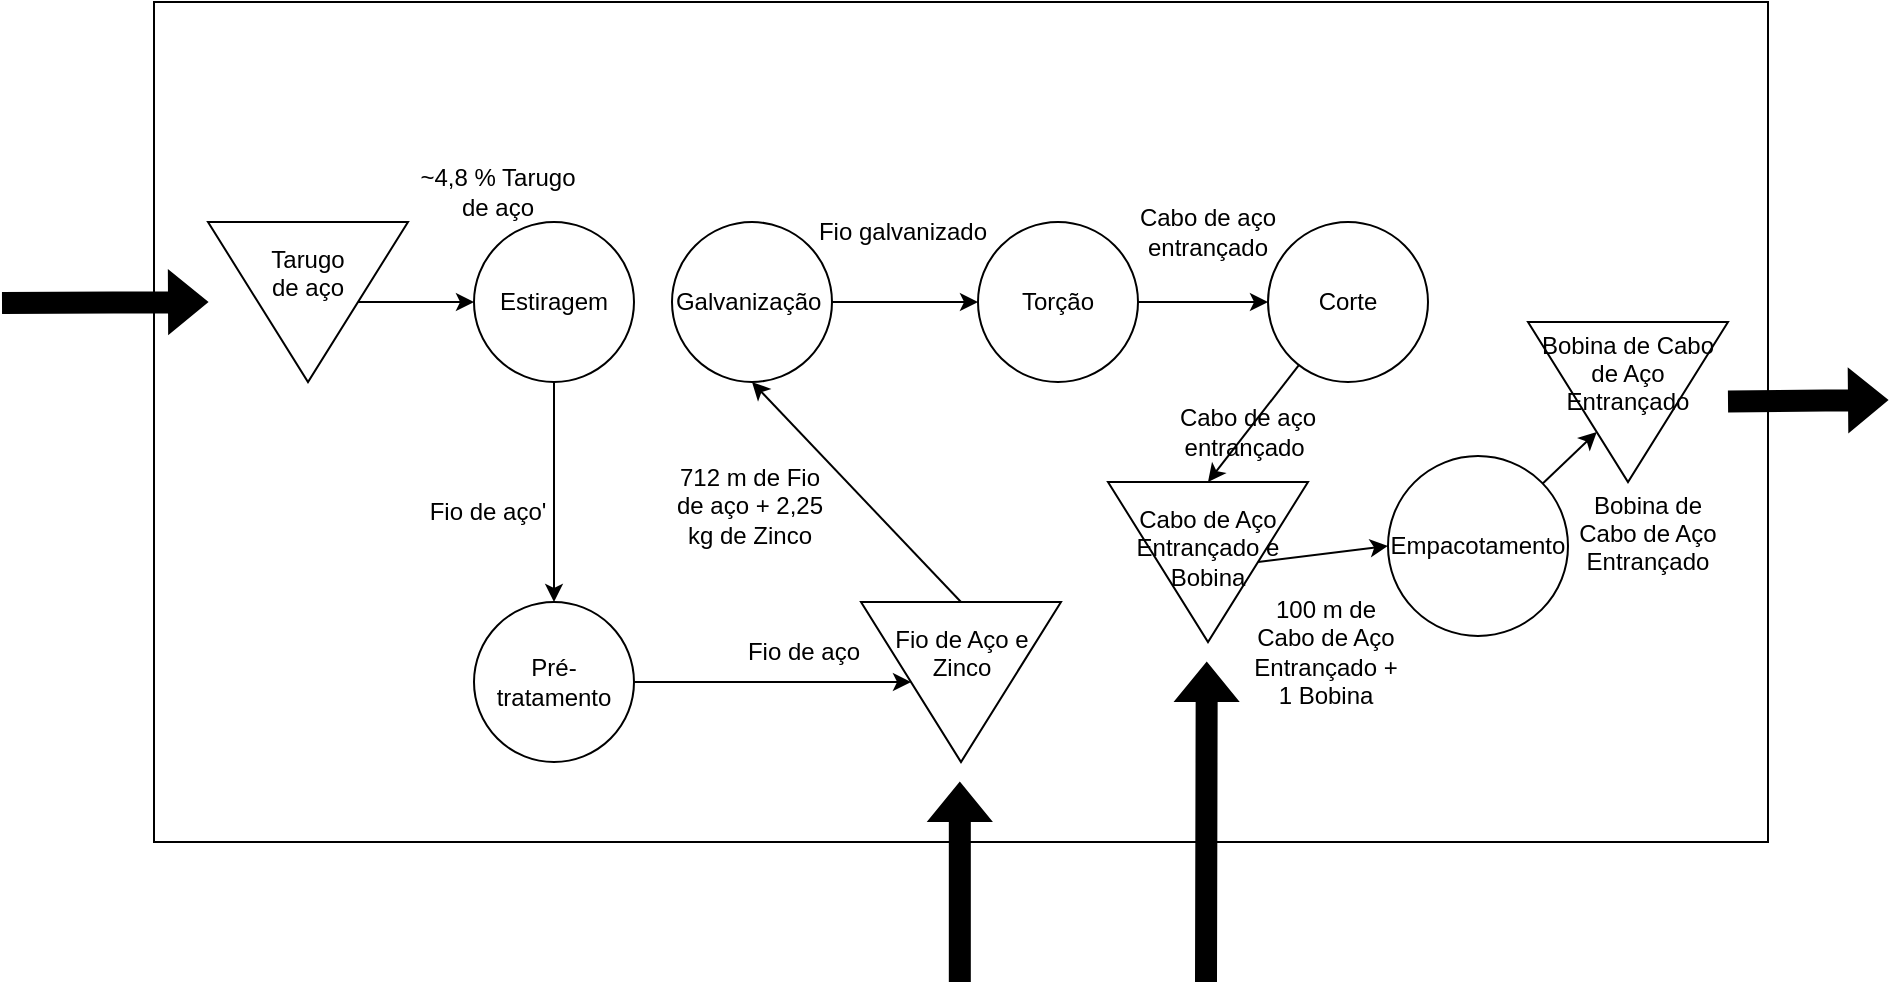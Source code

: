 <mxfile version="27.0.5">
  <diagram name="Diagrama de Processo" id="3Y9EexFNmlPLbYBBcwJi">
    <mxGraphModel dx="1869" dy="626" grid="1" gridSize="10" guides="1" tooltips="1" connect="1" arrows="1" fold="1" page="1" pageScale="1" pageWidth="827" pageHeight="1169" math="0" shadow="0" adaptiveColors="none">
      <root>
        <mxCell id="0" />
        <mxCell id="1" parent="0" />
        <mxCell id="b4nz6HMAPyp6HG6tF1V4-1" value="" style="rounded=0;whiteSpace=wrap;html=1;" parent="1" vertex="1">
          <mxGeometry x="63" y="50" width="807" height="420" as="geometry" />
        </mxCell>
        <mxCell id="b4nz6HMAPyp6HG6tF1V4-2" value="Tarugo&lt;div&gt;de aço&lt;div&gt;&lt;br&gt;&lt;/div&gt;&lt;div&gt;&lt;br&gt;&lt;/div&gt;&lt;/div&gt;" style="triangle;whiteSpace=wrap;html=1;direction=south;align=center;" parent="1" vertex="1">
          <mxGeometry x="90" y="160" width="100" height="80" as="geometry" />
        </mxCell>
        <mxCell id="b4nz6HMAPyp6HG6tF1V4-4" value="&lt;span style=&quot;text-align: left;&quot;&gt;Estiragem&lt;/span&gt;" style="ellipse;whiteSpace=wrap;html=1;aspect=fixed;" parent="1" vertex="1">
          <mxGeometry x="223" y="160" width="80" height="80" as="geometry" />
        </mxCell>
        <mxCell id="b4nz6HMAPyp6HG6tF1V4-5" value="&lt;span style=&quot;text-align: left;&quot;&gt;Torção&lt;/span&gt;" style="ellipse;whiteSpace=wrap;html=1;aspect=fixed;" parent="1" vertex="1">
          <mxGeometry x="475" y="160" width="80" height="80" as="geometry" />
        </mxCell>
        <mxCell id="b4nz6HMAPyp6HG6tF1V4-6" value="&lt;span style=&quot;text-align: left;&quot;&gt;Galvanização&amp;nbsp;&lt;/span&gt;" style="ellipse;whiteSpace=wrap;html=1;aspect=fixed;" parent="1" vertex="1">
          <mxGeometry x="322" y="160" width="80" height="80" as="geometry" />
        </mxCell>
        <mxCell id="b4nz6HMAPyp6HG6tF1V4-7" value="&lt;span style=&quot;text-align: left;&quot;&gt;Pré-tratamento&lt;/span&gt;" style="ellipse;whiteSpace=wrap;html=1;aspect=fixed;" parent="1" vertex="1">
          <mxGeometry x="223" y="350" width="80" height="80" as="geometry" />
        </mxCell>
        <mxCell id="b4nz6HMAPyp6HG6tF1V4-8" value="&lt;span style=&quot;text-align: left;&quot;&gt;Corte&lt;/span&gt;" style="ellipse;whiteSpace=wrap;html=1;aspect=fixed;" parent="1" vertex="1">
          <mxGeometry x="620" y="160" width="80" height="80" as="geometry" />
        </mxCell>
        <mxCell id="b4nz6HMAPyp6HG6tF1V4-9" value="&lt;span style=&quot;text-align: left;&quot;&gt;Empacotamento&lt;/span&gt;" style="ellipse;whiteSpace=wrap;html=1;aspect=fixed;" parent="1" vertex="1">
          <mxGeometry x="680" y="277" width="90" height="90" as="geometry" />
        </mxCell>
        <mxCell id="b4nz6HMAPyp6HG6tF1V4-12" value="&lt;div&gt;Bobina de Cabo de Aço Entrançado&lt;br&gt;&lt;div&gt;&lt;br&gt;&lt;/div&gt;&lt;div&gt;&lt;br&gt;&lt;/div&gt;&lt;/div&gt;" style="triangle;whiteSpace=wrap;html=1;direction=south;" parent="1" vertex="1">
          <mxGeometry x="750" y="210" width="100" height="80" as="geometry" />
        </mxCell>
        <mxCell id="b4nz6HMAPyp6HG6tF1V4-13" value="" style="shape=flexArrow;endArrow=classic;html=1;rounded=0;fillColor=#000000;" parent="1" edge="1">
          <mxGeometry width="50" height="50" relative="1" as="geometry">
            <mxPoint x="-13" y="200.46" as="sourcePoint" />
            <mxPoint x="90" y="200" as="targetPoint" />
          </mxGeometry>
        </mxCell>
        <mxCell id="b4nz6HMAPyp6HG6tF1V4-14" value="" style="shape=flexArrow;endArrow=classic;html=1;rounded=0;fillColor=#000000;" parent="1" edge="1">
          <mxGeometry width="50" height="50" relative="1" as="geometry">
            <mxPoint x="850" y="249.75" as="sourcePoint" />
            <mxPoint x="930" y="249" as="targetPoint" />
          </mxGeometry>
        </mxCell>
        <mxCell id="b4nz6HMAPyp6HG6tF1V4-15" value="Fio de Aço e Zinco&lt;div&gt;&lt;br&gt;&lt;/div&gt;&lt;div&gt;&lt;br&gt;&lt;/div&gt;" style="triangle;whiteSpace=wrap;html=1;direction=south;" parent="1" vertex="1">
          <mxGeometry x="416.5" y="350" width="100" height="80" as="geometry" />
        </mxCell>
        <mxCell id="b4nz6HMAPyp6HG6tF1V4-16" value="" style="shape=flexArrow;endArrow=classic;html=1;rounded=0;fillColor=#000000;" parent="1" edge="1">
          <mxGeometry width="50" height="50" relative="1" as="geometry">
            <mxPoint x="465.91" y="540" as="sourcePoint" />
            <mxPoint x="465.91" y="440.0" as="targetPoint" />
          </mxGeometry>
        </mxCell>
        <mxCell id="b4nz6HMAPyp6HG6tF1V4-17" value="" style="endArrow=classic;html=1;rounded=0;entryX=0;entryY=0.5;entryDx=0;entryDy=0;exitX=0.5;exitY=0;exitDx=0;exitDy=0;" parent="1" source="b4nz6HMAPyp6HG6tF1V4-2" target="b4nz6HMAPyp6HG6tF1V4-4" edge="1">
          <mxGeometry width="50" height="50" relative="1" as="geometry">
            <mxPoint x="150" y="310" as="sourcePoint" />
            <mxPoint x="200" y="260" as="targetPoint" />
          </mxGeometry>
        </mxCell>
        <mxCell id="b4nz6HMAPyp6HG6tF1V4-18" value="" style="endArrow=classic;html=1;rounded=0;entryX=0.5;entryY=0;entryDx=0;entryDy=0;" parent="1" source="b4nz6HMAPyp6HG6tF1V4-4" target="b4nz6HMAPyp6HG6tF1V4-7" edge="1">
          <mxGeometry width="50" height="50" relative="1" as="geometry">
            <mxPoint x="254.716" y="260.004" as="sourcePoint" />
            <mxPoint x="280" y="271.72" as="targetPoint" />
          </mxGeometry>
        </mxCell>
        <mxCell id="b4nz6HMAPyp6HG6tF1V4-21" value="Fio de aço&#39;" style="text;html=1;align=center;verticalAlign=middle;whiteSpace=wrap;rounded=0;" parent="1" vertex="1">
          <mxGeometry x="197" y="290" width="66" height="30" as="geometry" />
        </mxCell>
        <mxCell id="b4nz6HMAPyp6HG6tF1V4-23" value="" style="endArrow=classic;html=1;rounded=0;" parent="1" source="b4nz6HMAPyp6HG6tF1V4-7" target="b4nz6HMAPyp6HG6tF1V4-15" edge="1">
          <mxGeometry width="50" height="50" relative="1" as="geometry">
            <mxPoint x="356" y="390" as="sourcePoint" />
            <mxPoint x="390" y="341.72" as="targetPoint" />
          </mxGeometry>
        </mxCell>
        <mxCell id="b4nz6HMAPyp6HG6tF1V4-24" value="Fio de aço" style="text;html=1;align=center;verticalAlign=middle;whiteSpace=wrap;rounded=0;" parent="1" vertex="1">
          <mxGeometry x="355" y="360" width="66" height="30" as="geometry" />
        </mxCell>
        <mxCell id="b4nz6HMAPyp6HG6tF1V4-25" value="" style="endArrow=classic;html=1;rounded=0;exitX=0;exitY=0.5;exitDx=0;exitDy=0;entryX=0.5;entryY=1;entryDx=0;entryDy=0;" parent="1" source="b4nz6HMAPyp6HG6tF1V4-15" target="b4nz6HMAPyp6HG6tF1V4-6" edge="1">
          <mxGeometry width="50" height="50" relative="1" as="geometry">
            <mxPoint x="400" y="260" as="sourcePoint" />
            <mxPoint x="450" y="210" as="targetPoint" />
          </mxGeometry>
        </mxCell>
        <mxCell id="b4nz6HMAPyp6HG6tF1V4-26" value="712 m de Fio de aço + 2,25 kg de Zinco" style="text;html=1;align=center;verticalAlign=middle;whiteSpace=wrap;rounded=0;" parent="1" vertex="1">
          <mxGeometry x="322" y="277" width="78" height="50" as="geometry" />
        </mxCell>
        <mxCell id="b4nz6HMAPyp6HG6tF1V4-27" value="" style="endArrow=classic;html=1;rounded=0;entryX=0;entryY=0.5;entryDx=0;entryDy=0;exitX=1;exitY=0.5;exitDx=0;exitDy=0;" parent="1" source="b4nz6HMAPyp6HG6tF1V4-6" target="b4nz6HMAPyp6HG6tF1V4-5" edge="1">
          <mxGeometry width="50" height="50" relative="1" as="geometry">
            <mxPoint x="430" y="200" as="sourcePoint" />
            <mxPoint x="480" y="150" as="targetPoint" />
          </mxGeometry>
        </mxCell>
        <mxCell id="b4nz6HMAPyp6HG6tF1V4-28" value="" style="endArrow=classic;html=1;rounded=0;" parent="1" source="b4nz6HMAPyp6HG6tF1V4-5" target="b4nz6HMAPyp6HG6tF1V4-8" edge="1">
          <mxGeometry width="50" height="50" relative="1" as="geometry">
            <mxPoint x="470" y="250" as="sourcePoint" />
            <mxPoint x="520" y="200" as="targetPoint" />
          </mxGeometry>
        </mxCell>
        <mxCell id="b4nz6HMAPyp6HG6tF1V4-29" value="" style="endArrow=classic;html=1;rounded=0;entryX=0;entryY=0.5;entryDx=0;entryDy=0;" parent="1" source="b4nz6HMAPyp6HG6tF1V4-8" target="qZjfQ4l1LqkW5lKqDllb-1" edge="1">
          <mxGeometry width="50" height="50" relative="1" as="geometry">
            <mxPoint x="490" y="300" as="sourcePoint" />
            <mxPoint x="540" y="250" as="targetPoint" />
          </mxGeometry>
        </mxCell>
        <mxCell id="b4nz6HMAPyp6HG6tF1V4-30" value="" style="endArrow=classic;html=1;rounded=0;" parent="1" source="b4nz6HMAPyp6HG6tF1V4-9" target="b4nz6HMAPyp6HG6tF1V4-12" edge="1">
          <mxGeometry width="50" height="50" relative="1" as="geometry">
            <mxPoint x="650" y="270" as="sourcePoint" />
            <mxPoint x="700" y="220" as="targetPoint" />
          </mxGeometry>
        </mxCell>
        <mxCell id="b4nz6HMAPyp6HG6tF1V4-31" value="Fio galvanizado" style="text;html=1;align=center;verticalAlign=middle;whiteSpace=wrap;rounded=0;" parent="1" vertex="1">
          <mxGeometry x="390" y="150" width="95" height="30" as="geometry" />
        </mxCell>
        <mxCell id="b4nz6HMAPyp6HG6tF1V4-35" value="Bobina de Cabo de Aço Entrançado&lt;br&gt;&lt;div&gt;&lt;br&gt;&lt;/div&gt;&lt;div&gt;&lt;br&gt;&lt;/div&gt;" style="text;html=1;align=center;verticalAlign=middle;whiteSpace=wrap;rounded=0;" parent="1" vertex="1">
          <mxGeometry x="770" y="305" width="80" height="50" as="geometry" />
        </mxCell>
        <mxCell id="b4nz6HMAPyp6HG6tF1V4-36" value="Cabo de aço entrançado&amp;nbsp;" style="text;html=1;align=center;verticalAlign=middle;whiteSpace=wrap;rounded=0;" parent="1" vertex="1">
          <mxGeometry x="570" y="250" width="80" height="30" as="geometry" />
        </mxCell>
        <mxCell id="b4nz6HMAPyp6HG6tF1V4-37" value="Cabo de aço entrançado" style="text;html=1;align=center;verticalAlign=middle;whiteSpace=wrap;rounded=0;" parent="1" vertex="1">
          <mxGeometry x="550" y="150" width="80" height="30" as="geometry" />
        </mxCell>
        <mxCell id="h5ZlZpSqNtuMSmoJb6no-1" value="~4,8 % Tarugo de aço" style="text;html=1;align=center;verticalAlign=middle;whiteSpace=wrap;rounded=0;" parent="1" vertex="1">
          <mxGeometry x="190" y="130" width="90" height="30" as="geometry" />
        </mxCell>
        <mxCell id="qZjfQ4l1LqkW5lKqDllb-1" value="&lt;div&gt;&lt;div&gt;Cabo de Aço Entrançado e Bobina&lt;/div&gt;&lt;div&gt;&lt;br&gt;&lt;/div&gt;&lt;/div&gt;" style="triangle;whiteSpace=wrap;html=1;direction=south;" parent="1" vertex="1">
          <mxGeometry x="540" y="290" width="100" height="80" as="geometry" />
        </mxCell>
        <mxCell id="qZjfQ4l1LqkW5lKqDllb-2" value="" style="shape=flexArrow;endArrow=classic;html=1;rounded=0;fillColor=#000000;" parent="1" edge="1">
          <mxGeometry width="50" height="50" relative="1" as="geometry">
            <mxPoint x="589" y="540" as="sourcePoint" />
            <mxPoint x="589.37" y="380.0" as="targetPoint" />
          </mxGeometry>
        </mxCell>
        <mxCell id="qZjfQ4l1LqkW5lKqDllb-3" value="" style="endArrow=classic;html=1;rounded=0;entryX=0;entryY=0.5;entryDx=0;entryDy=0;exitX=0.5;exitY=0;exitDx=0;exitDy=0;" parent="1" source="qZjfQ4l1LqkW5lKqDllb-1" target="b4nz6HMAPyp6HG6tF1V4-9" edge="1">
          <mxGeometry width="50" height="50" relative="1" as="geometry">
            <mxPoint x="645" y="242" as="sourcePoint" />
            <mxPoint x="600" y="300" as="targetPoint" />
          </mxGeometry>
        </mxCell>
        <mxCell id="qZjfQ4l1LqkW5lKqDllb-4" value="100 m de Cabo de Aço Entrançado&amp;nbsp;+ 1 Bobina" style="text;html=1;align=center;verticalAlign=middle;whiteSpace=wrap;rounded=0;" parent="1" vertex="1">
          <mxGeometry x="610" y="350" width="78" height="50" as="geometry" />
        </mxCell>
      </root>
    </mxGraphModel>
  </diagram>
</mxfile>
